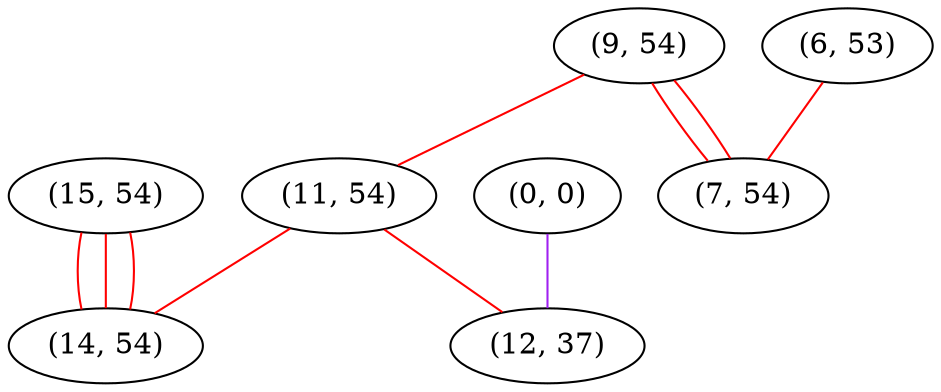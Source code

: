 graph "" {
"(15, 54)";
"(0, 0)";
"(9, 54)";
"(11, 54)";
"(12, 37)";
"(6, 53)";
"(7, 54)";
"(14, 54)";
"(15, 54)" -- "(14, 54)"  [color=red, key=0, weight=1];
"(15, 54)" -- "(14, 54)"  [color=red, key=1, weight=1];
"(15, 54)" -- "(14, 54)"  [color=red, key=2, weight=1];
"(0, 0)" -- "(12, 37)"  [color=purple, key=0, weight=4];
"(9, 54)" -- "(7, 54)"  [color=red, key=0, weight=1];
"(9, 54)" -- "(7, 54)"  [color=red, key=1, weight=1];
"(9, 54)" -- "(11, 54)"  [color=red, key=0, weight=1];
"(11, 54)" -- "(12, 37)"  [color=red, key=0, weight=1];
"(11, 54)" -- "(14, 54)"  [color=red, key=0, weight=1];
"(6, 53)" -- "(7, 54)"  [color=red, key=0, weight=1];
}
